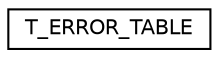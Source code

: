 digraph "Graphical Class Hierarchy"
{
 // LATEX_PDF_SIZE
  edge [fontname="Helvetica",fontsize="10",labelfontname="Helvetica",labelfontsize="10"];
  node [fontname="Helvetica",fontsize="10",shape=record];
  rankdir="LR";
  Node0 [label="T_ERROR_TABLE",height=0.2,width=0.4,color="black", fillcolor="white", style="filled",URL="$struct_t___e_r_r_o_r___t_a_b_l_e.html",tooltip=" "];
}
